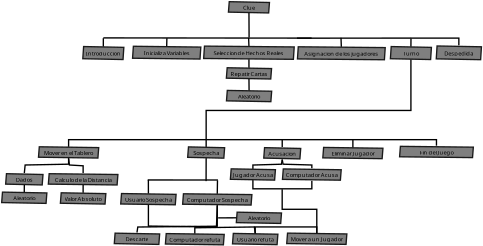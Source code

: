 <?xml version="1.0" encoding="UTF-8"?>
<dia:diagram xmlns:dia="http://www.lysator.liu.se/~alla/dia/">
  <dia:layer name="Fondo" visible="true" active="true">
    <dia:object type="Flowchart - Box" version="0" id="O0">
      <dia:attribute name="obj_pos">
        <dia:point val="196.622,-24.055"/>
      </dia:attribute>
      <dia:attribute name="obj_bb">
        <dia:rectangle val="196.122,-24.555;227.36,-13.999"/>
      </dia:attribute>
      <dia:attribute name="elem_corner">
        <dia:point val="196.622,-24.055"/>
      </dia:attribute>
      <dia:attribute name="elem_width">
        <dia:real val="30.237"/>
      </dia:attribute>
      <dia:attribute name="elem_height">
        <dia:real val="9.556"/>
      </dia:attribute>
      <dia:attribute name="border_width">
        <dia:real val="1"/>
      </dia:attribute>
      <dia:attribute name="border_color">
        <dia:color val="#1a1a1a"/>
      </dia:attribute>
      <dia:attribute name="inner_color">
        <dia:color val="#7f7f7f"/>
      </dia:attribute>
      <dia:attribute name="show_background">
        <dia:boolean val="true"/>
      </dia:attribute>
      <dia:attribute name="corner_radius">
        <dia:real val="0.6"/>
      </dia:attribute>
      <dia:attribute name="padding">
        <dia:real val="1"/>
      </dia:attribute>
      <dia:attribute name="text">
        <dia:composite type="text">
          <dia:attribute name="string">
            <dia:string>#Turno#</dia:string>
          </dia:attribute>
          <dia:attribute name="font">
            <dia:font family="sans" style="0" name="Helvetica"/>
          </dia:attribute>
          <dia:attribute name="height">
            <dia:real val="5.292"/>
          </dia:attribute>
          <dia:attribute name="pos">
            <dia:point val="211.741,-17.996"/>
          </dia:attribute>
          <dia:attribute name="color">
            <dia:color val="#000000"/>
          </dia:attribute>
          <dia:attribute name="alignment">
            <dia:enum val="1"/>
          </dia:attribute>
        </dia:composite>
      </dia:attribute>
    </dia:object>
    <dia:object type="Flowchart - Box" version="0" id="O1">
      <dia:attribute name="obj_pos">
        <dia:point val="47.22,49.889"/>
      </dia:attribute>
      <dia:attribute name="obj_bb">
        <dia:rectangle val="46.72,49.389;74.954,58.68"/>
      </dia:attribute>
      <dia:attribute name="elem_corner">
        <dia:point val="47.22,49.889"/>
      </dia:attribute>
      <dia:attribute name="elem_width">
        <dia:real val="27.233"/>
      </dia:attribute>
      <dia:attribute name="elem_height">
        <dia:real val="8.292"/>
      </dia:attribute>
      <dia:attribute name="border_width">
        <dia:real val="1"/>
      </dia:attribute>
      <dia:attribute name="border_color">
        <dia:color val="#1a1a1a"/>
      </dia:attribute>
      <dia:attribute name="inner_color">
        <dia:color val="#7f7f7f"/>
      </dia:attribute>
      <dia:attribute name="show_background">
        <dia:boolean val="true"/>
      </dia:attribute>
      <dia:attribute name="corner_radius">
        <dia:real val="0.6"/>
      </dia:attribute>
      <dia:attribute name="padding">
        <dia:real val="1"/>
      </dia:attribute>
      <dia:attribute name="text">
        <dia:composite type="text">
          <dia:attribute name="string">
            <dia:string>#Sospecha#</dia:string>
          </dia:attribute>
          <dia:attribute name="font">
            <dia:font family="sans" style="0" name="Helvetica"/>
          </dia:attribute>
          <dia:attribute name="height">
            <dia:real val="5.292"/>
          </dia:attribute>
          <dia:attribute name="pos">
            <dia:point val="60.837,55.316"/>
          </dia:attribute>
          <dia:attribute name="color">
            <dia:color val="#000000"/>
          </dia:attribute>
          <dia:attribute name="alignment">
            <dia:enum val="1"/>
          </dia:attribute>
        </dia:composite>
      </dia:attribute>
    </dia:object>
    <dia:object type="Flowchart - Box" version="0" id="O2">
      <dia:attribute name="obj_pos">
        <dia:point val="-62.723,49.804"/>
      </dia:attribute>
      <dia:attribute name="obj_bb">
        <dia:rectangle val="-63.223,49.304;-17.845,58.595"/>
      </dia:attribute>
      <dia:attribute name="elem_corner">
        <dia:point val="-62.723,49.804"/>
      </dia:attribute>
      <dia:attribute name="elem_width">
        <dia:real val="44.377"/>
      </dia:attribute>
      <dia:attribute name="elem_height">
        <dia:real val="8.292"/>
      </dia:attribute>
      <dia:attribute name="border_width">
        <dia:real val="1"/>
      </dia:attribute>
      <dia:attribute name="border_color">
        <dia:color val="#1a1a1a"/>
      </dia:attribute>
      <dia:attribute name="inner_color">
        <dia:color val="#7f7f7f"/>
      </dia:attribute>
      <dia:attribute name="show_background">
        <dia:boolean val="true"/>
      </dia:attribute>
      <dia:attribute name="corner_radius">
        <dia:real val="0.6"/>
      </dia:attribute>
      <dia:attribute name="padding">
        <dia:real val="1"/>
      </dia:attribute>
      <dia:attribute name="text">
        <dia:composite type="text">
          <dia:attribute name="string">
            <dia:string>#Mover en el Tablero#</dia:string>
          </dia:attribute>
          <dia:attribute name="font">
            <dia:font family="sans" style="0" name="Helvetica"/>
          </dia:attribute>
          <dia:attribute name="height">
            <dia:real val="5.292"/>
          </dia:attribute>
          <dia:attribute name="pos">
            <dia:point val="-40.534,55.231"/>
          </dia:attribute>
          <dia:attribute name="color">
            <dia:color val="#000000"/>
          </dia:attribute>
          <dia:attribute name="alignment">
            <dia:enum val="1"/>
          </dia:attribute>
        </dia:composite>
      </dia:attribute>
    </dia:object>
    <dia:object type="Flowchart - Box" version="0" id="O3">
      <dia:attribute name="obj_pos">
        <dia:point val="103.293,50.438"/>
      </dia:attribute>
      <dia:attribute name="obj_bb">
        <dia:rectangle val="102.793,49.938;131.027,59.23"/>
      </dia:attribute>
      <dia:attribute name="elem_corner">
        <dia:point val="103.293,50.438"/>
      </dia:attribute>
      <dia:attribute name="elem_width">
        <dia:real val="27.233"/>
      </dia:attribute>
      <dia:attribute name="elem_height">
        <dia:real val="8.292"/>
      </dia:attribute>
      <dia:attribute name="border_width">
        <dia:real val="1"/>
      </dia:attribute>
      <dia:attribute name="border_color">
        <dia:color val="#1a1a1a"/>
      </dia:attribute>
      <dia:attribute name="inner_color">
        <dia:color val="#7f7f7f"/>
      </dia:attribute>
      <dia:attribute name="show_background">
        <dia:boolean val="true"/>
      </dia:attribute>
      <dia:attribute name="corner_radius">
        <dia:real val="0.6"/>
      </dia:attribute>
      <dia:attribute name="padding">
        <dia:real val="1"/>
      </dia:attribute>
      <dia:attribute name="text">
        <dia:composite type="text">
          <dia:attribute name="string">
            <dia:string>#Acusacion#</dia:string>
          </dia:attribute>
          <dia:attribute name="font">
            <dia:font family="sans" style="0" name="Helvetica"/>
          </dia:attribute>
          <dia:attribute name="height">
            <dia:real val="5.292"/>
          </dia:attribute>
          <dia:attribute name="pos">
            <dia:point val="116.91,55.865"/>
          </dia:attribute>
          <dia:attribute name="color">
            <dia:color val="#000000"/>
          </dia:attribute>
          <dia:attribute name="alignment">
            <dia:enum val="1"/>
          </dia:attribute>
        </dia:composite>
      </dia:attribute>
    </dia:object>
    <dia:object type="Flowchart - Box" version="0" id="O4">
      <dia:attribute name="obj_pos">
        <dia:point val="-55.459,69.636"/>
      </dia:attribute>
      <dia:attribute name="obj_bb">
        <dia:rectangle val="-55.959,69.136;-3.696,78.427"/>
      </dia:attribute>
      <dia:attribute name="elem_corner">
        <dia:point val="-55.459,69.636"/>
      </dia:attribute>
      <dia:attribute name="elem_width">
        <dia:real val="51.263"/>
      </dia:attribute>
      <dia:attribute name="elem_height">
        <dia:real val="8.292"/>
      </dia:attribute>
      <dia:attribute name="border_width">
        <dia:real val="1"/>
      </dia:attribute>
      <dia:attribute name="border_color">
        <dia:color val="#1a1a1a"/>
      </dia:attribute>
      <dia:attribute name="inner_color">
        <dia:color val="#7f7f7f"/>
      </dia:attribute>
      <dia:attribute name="show_background">
        <dia:boolean val="true"/>
      </dia:attribute>
      <dia:attribute name="corner_radius">
        <dia:real val="0.6"/>
      </dia:attribute>
      <dia:attribute name="padding">
        <dia:real val="1"/>
      </dia:attribute>
      <dia:attribute name="text">
        <dia:composite type="text">
          <dia:attribute name="string">
            <dia:string>#Calculo de la Distancia#</dia:string>
          </dia:attribute>
          <dia:attribute name="font">
            <dia:font family="sans" style="0" name="Helvetica"/>
          </dia:attribute>
          <dia:attribute name="height">
            <dia:real val="5.292"/>
          </dia:attribute>
          <dia:attribute name="pos">
            <dia:point val="-29.827,75.063"/>
          </dia:attribute>
          <dia:attribute name="color">
            <dia:color val="#000000"/>
          </dia:attribute>
          <dia:attribute name="alignment">
            <dia:enum val="1"/>
          </dia:attribute>
        </dia:composite>
      </dia:attribute>
    </dia:object>
    <dia:object type="Standard - Line" version="0" id="O5">
      <dia:attribute name="obj_pos">
        <dia:point val="69.537,74.275"/>
      </dia:attribute>
      <dia:attribute name="obj_bb">
        <dia:rectangle val="17.28,73.76;70.037,74.775"/>
      </dia:attribute>
      <dia:attribute name="conn_endpoints">
        <dia:point val="69.537,74.275"/>
        <dia:point val="17.78,74.26"/>
      </dia:attribute>
      <dia:attribute name="numcp">
        <dia:int val="1"/>
      </dia:attribute>
      <dia:attribute name="line_width">
        <dia:real val="1"/>
      </dia:attribute>
    </dia:object>
    <dia:object type="Standard - Line" version="0" id="O6">
      <dia:attribute name="obj_pos">
        <dia:point val="116.897,44.435"/>
      </dia:attribute>
      <dia:attribute name="obj_bb">
        <dia:rectangle val="116.397,43.935;117.405,50.438"/>
      </dia:attribute>
      <dia:attribute name="conn_endpoints">
        <dia:point val="116.897,44.435"/>
        <dia:point val="116.904,49.938"/>
      </dia:attribute>
      <dia:attribute name="numcp">
        <dia:int val="1"/>
      </dia:attribute>
      <dia:attribute name="line_width">
        <dia:real val="1"/>
      </dia:attribute>
      <dia:connections>
        <dia:connection handle="1" to="O3" connection="16"/>
      </dia:connections>
    </dia:object>
    <dia:object type="Flowchart - Box" version="0" id="O7">
      <dia:attribute name="obj_pos">
        <dia:point val="77.26,-57.136"/>
      </dia:attribute>
      <dia:attribute name="obj_bb">
        <dia:rectangle val="76.76,-57.636;107.998,-48.345"/>
      </dia:attribute>
      <dia:attribute name="elem_corner">
        <dia:point val="77.26,-57.136"/>
      </dia:attribute>
      <dia:attribute name="elem_width">
        <dia:real val="30.237"/>
      </dia:attribute>
      <dia:attribute name="elem_height">
        <dia:real val="8.292"/>
      </dia:attribute>
      <dia:attribute name="border_width">
        <dia:real val="1"/>
      </dia:attribute>
      <dia:attribute name="border_color">
        <dia:color val="#1a1a1a"/>
      </dia:attribute>
      <dia:attribute name="inner_color">
        <dia:color val="#7f7f7f"/>
      </dia:attribute>
      <dia:attribute name="show_background">
        <dia:boolean val="true"/>
      </dia:attribute>
      <dia:attribute name="corner_radius">
        <dia:real val="0.6"/>
      </dia:attribute>
      <dia:attribute name="padding">
        <dia:real val="1"/>
      </dia:attribute>
      <dia:attribute name="text">
        <dia:composite type="text">
          <dia:attribute name="string">
            <dia:string>#Clue#</dia:string>
          </dia:attribute>
          <dia:attribute name="font">
            <dia:font family="sans" style="0" name="Helvetica"/>
          </dia:attribute>
          <dia:attribute name="height">
            <dia:real val="5.292"/>
          </dia:attribute>
          <dia:attribute name="pos">
            <dia:point val="92.379,-51.709"/>
          </dia:attribute>
          <dia:attribute name="color">
            <dia:color val="#000000"/>
          </dia:attribute>
          <dia:attribute name="alignment">
            <dia:enum val="1"/>
          </dia:attribute>
        </dia:composite>
      </dia:attribute>
    </dia:object>
    <dia:object type="Standard - Line" version="0" id="O8">
      <dia:attribute name="obj_pos">
        <dia:point val="92.379,-48.845"/>
      </dia:attribute>
      <dia:attribute name="obj_bb">
        <dia:rectangle val="91.877,-49.347;92.98,-30.234"/>
      </dia:attribute>
      <dia:attribute name="conn_endpoints">
        <dia:point val="92.379,-48.845"/>
        <dia:point val="92.478,-30.737"/>
      </dia:attribute>
      <dia:attribute name="numcp">
        <dia:int val="1"/>
      </dia:attribute>
      <dia:attribute name="line_width">
        <dia:real val="1"/>
      </dia:attribute>
      <dia:connections>
        <dia:connection handle="0" to="O7" connection="13"/>
      </dia:connections>
    </dia:object>
    <dia:object type="Standard - Line" version="0" id="O9">
      <dia:attribute name="obj_pos">
        <dia:point val="92.133,-30.483"/>
      </dia:attribute>
      <dia:attribute name="obj_bb">
        <dia:rectangle val="91.615,-31.002;92.886,-23.863"/>
      </dia:attribute>
      <dia:attribute name="conn_endpoints">
        <dia:point val="92.133,-30.483"/>
        <dia:point val="92.367,-24.382"/>
      </dia:attribute>
      <dia:attribute name="numcp">
        <dia:int val="1"/>
      </dia:attribute>
      <dia:attribute name="line_width">
        <dia:real val="1"/>
      </dia:attribute>
      <dia:connections>
        <dia:connection handle="1" to="O16" connection="2"/>
      </dia:connections>
    </dia:object>
    <dia:object type="Flowchart - Box" version="0" id="O10">
      <dia:attribute name="obj_pos">
        <dia:point val="6.608,-24.274"/>
      </dia:attribute>
      <dia:attribute name="obj_bb">
        <dia:rectangle val="6.108,-24.774;57.406,-14.363"/>
      </dia:attribute>
      <dia:attribute name="elem_corner">
        <dia:point val="6.608,-24.274"/>
      </dia:attribute>
      <dia:attribute name="elem_width">
        <dia:real val="50.297"/>
      </dia:attribute>
      <dia:attribute name="elem_height">
        <dia:real val="9.411"/>
      </dia:attribute>
      <dia:attribute name="border_width">
        <dia:real val="1"/>
      </dia:attribute>
      <dia:attribute name="border_color">
        <dia:color val="#1a1a1a"/>
      </dia:attribute>
      <dia:attribute name="inner_color">
        <dia:color val="#7f7f7f"/>
      </dia:attribute>
      <dia:attribute name="show_background">
        <dia:boolean val="true"/>
      </dia:attribute>
      <dia:attribute name="corner_radius">
        <dia:real val="0.6"/>
      </dia:attribute>
      <dia:attribute name="padding">
        <dia:real val="1"/>
      </dia:attribute>
      <dia:attribute name="text">
        <dia:composite type="text">
          <dia:attribute name="string">
            <dia:string>#Inicializa Variables#</dia:string>
          </dia:attribute>
          <dia:attribute name="font">
            <dia:font family="sans" style="0" name="Helvetica"/>
          </dia:attribute>
          <dia:attribute name="height">
            <dia:real val="5.292"/>
          </dia:attribute>
          <dia:attribute name="pos">
            <dia:point val="31.757,-18.287"/>
          </dia:attribute>
          <dia:attribute name="color">
            <dia:color val="#000000"/>
          </dia:attribute>
          <dia:attribute name="alignment">
            <dia:enum val="1"/>
          </dia:attribute>
        </dia:composite>
      </dia:attribute>
    </dia:object>
    <dia:object type="Standard - Line" version="0" id="O11">
      <dia:attribute name="obj_pos">
        <dia:point val="-14.936,-30.45"/>
      </dia:attribute>
      <dia:attribute name="obj_bb">
        <dia:rectangle val="-15.437,-30.951;139.079,-29.785"/>
      </dia:attribute>
      <dia:attribute name="conn_endpoints">
        <dia:point val="-14.936,-30.45"/>
        <dia:point val="138.579,-30.285"/>
      </dia:attribute>
      <dia:attribute name="numcp">
        <dia:int val="1"/>
      </dia:attribute>
      <dia:attribute name="line_width">
        <dia:real val="1"/>
      </dia:attribute>
    </dia:object>
    <dia:object type="Standard - Line" version="0" id="O12">
      <dia:attribute name="obj_pos">
        <dia:point val="31.894,-30.22"/>
      </dia:attribute>
      <dia:attribute name="obj_bb">
        <dia:rectangle val="31.245,-30.731;32.406,-23.762"/>
      </dia:attribute>
      <dia:attribute name="conn_endpoints">
        <dia:point val="31.894,-30.22"/>
        <dia:point val="31.757,-24.274"/>
      </dia:attribute>
      <dia:attribute name="numcp">
        <dia:int val="1"/>
      </dia:attribute>
      <dia:attribute name="line_width">
        <dia:real val="1"/>
      </dia:attribute>
      <dia:connections>
        <dia:connection handle="1" to="O10" connection="2"/>
      </dia:connections>
    </dia:object>
    <dia:object type="Standard - Line" version="0" id="O13">
      <dia:attribute name="obj_pos">
        <dia:point val="127.765,-30.236"/>
      </dia:attribute>
      <dia:attribute name="obj_bb">
        <dia:rectangle val="127.265,-30.802;212.355,-29.736"/>
      </dia:attribute>
      <dia:attribute name="conn_endpoints">
        <dia:point val="127.765,-30.236"/>
        <dia:point val="211.854,-30.302"/>
      </dia:attribute>
      <dia:attribute name="numcp">
        <dia:int val="1"/>
      </dia:attribute>
      <dia:attribute name="line_width">
        <dia:real val="1"/>
      </dia:attribute>
    </dia:object>
    <dia:object type="Flowchart - Box" version="0" id="O14">
      <dia:attribute name="obj_pos">
        <dia:point val="-30.066,-24.071"/>
      </dia:attribute>
      <dia:attribute name="obj_bb">
        <dia:rectangle val="-30.566,-24.571;0.672,-13.999"/>
      </dia:attribute>
      <dia:attribute name="elem_corner">
        <dia:point val="-30.066,-24.071"/>
      </dia:attribute>
      <dia:attribute name="elem_width">
        <dia:real val="30.237"/>
      </dia:attribute>
      <dia:attribute name="elem_height">
        <dia:real val="9.572"/>
      </dia:attribute>
      <dia:attribute name="border_width">
        <dia:real val="1"/>
      </dia:attribute>
      <dia:attribute name="border_color">
        <dia:color val="#1a1a1a"/>
      </dia:attribute>
      <dia:attribute name="inner_color">
        <dia:color val="#7f7f7f"/>
      </dia:attribute>
      <dia:attribute name="show_background">
        <dia:boolean val="true"/>
      </dia:attribute>
      <dia:attribute name="corner_radius">
        <dia:real val="0.6"/>
      </dia:attribute>
      <dia:attribute name="padding">
        <dia:real val="1"/>
      </dia:attribute>
      <dia:attribute name="text">
        <dia:composite type="text">
          <dia:attribute name="string">
            <dia:string>#Introduccion#</dia:string>
          </dia:attribute>
          <dia:attribute name="font">
            <dia:font family="sans" style="0" name="Helvetica"/>
          </dia:attribute>
          <dia:attribute name="height">
            <dia:real val="5.292"/>
          </dia:attribute>
          <dia:attribute name="pos">
            <dia:point val="-14.947,-18.004"/>
          </dia:attribute>
          <dia:attribute name="color">
            <dia:color val="#000000"/>
          </dia:attribute>
          <dia:attribute name="alignment">
            <dia:enum val="1"/>
          </dia:attribute>
        </dia:composite>
      </dia:attribute>
    </dia:object>
    <dia:object type="Standard - Line" version="0" id="O15">
      <dia:attribute name="obj_pos">
        <dia:point val="-14.936,-30.22"/>
      </dia:attribute>
      <dia:attribute name="obj_bb">
        <dia:rectangle val="-15.448,-30.72;-14.435,-23.571"/>
      </dia:attribute>
      <dia:attribute name="conn_endpoints">
        <dia:point val="-14.936,-30.22"/>
        <dia:point val="-14.947,-24.071"/>
      </dia:attribute>
      <dia:attribute name="numcp">
        <dia:int val="1"/>
      </dia:attribute>
      <dia:attribute name="line_width">
        <dia:real val="1"/>
      </dia:attribute>
      <dia:connections>
        <dia:connection handle="1" to="O14" connection="2"/>
      </dia:connections>
    </dia:object>
    <dia:object type="Flowchart - Box" version="0" id="O16">
      <dia:attribute name="obj_pos">
        <dia:point val="59.004,-24.382"/>
      </dia:attribute>
      <dia:attribute name="obj_bb">
        <dia:rectangle val="58.504,-24.882;126.229,-14.164"/>
      </dia:attribute>
      <dia:attribute name="elem_corner">
        <dia:point val="59.004,-24.382"/>
      </dia:attribute>
      <dia:attribute name="elem_width">
        <dia:real val="66.725"/>
      </dia:attribute>
      <dia:attribute name="elem_height">
        <dia:real val="9.717"/>
      </dia:attribute>
      <dia:attribute name="border_width">
        <dia:real val="1"/>
      </dia:attribute>
      <dia:attribute name="border_color">
        <dia:color val="#1a1a1a"/>
      </dia:attribute>
      <dia:attribute name="inner_color">
        <dia:color val="#7f7f7f"/>
      </dia:attribute>
      <dia:attribute name="show_background">
        <dia:boolean val="true"/>
      </dia:attribute>
      <dia:attribute name="corner_radius">
        <dia:real val="0.6"/>
      </dia:attribute>
      <dia:attribute name="padding">
        <dia:real val="1"/>
      </dia:attribute>
      <dia:attribute name="text">
        <dia:composite type="text">
          <dia:attribute name="string">
            <dia:string>#Seleccionde Hechos Reales #</dia:string>
          </dia:attribute>
          <dia:attribute name="font">
            <dia:font family="sans" style="0" name="Helvetica"/>
          </dia:attribute>
          <dia:attribute name="height">
            <dia:real val="5.292"/>
          </dia:attribute>
          <dia:attribute name="pos">
            <dia:point val="92.367,-18.241"/>
          </dia:attribute>
          <dia:attribute name="color">
            <dia:color val="#000000"/>
          </dia:attribute>
          <dia:attribute name="alignment">
            <dia:enum val="1"/>
          </dia:attribute>
        </dia:composite>
      </dia:attribute>
    </dia:object>
    <dia:object type="Flowchart - Box" version="0" id="O17">
      <dia:attribute name="obj_pos">
        <dia:point val="128.125,-23.894"/>
      </dia:attribute>
      <dia:attribute name="obj_bb">
        <dia:rectangle val="127.625,-24.394;193.304,-13.838"/>
      </dia:attribute>
      <dia:attribute name="elem_corner">
        <dia:point val="128.125,-23.894"/>
      </dia:attribute>
      <dia:attribute name="elem_width">
        <dia:real val="64.679"/>
      </dia:attribute>
      <dia:attribute name="elem_height">
        <dia:real val="9.556"/>
      </dia:attribute>
      <dia:attribute name="border_width">
        <dia:real val="1"/>
      </dia:attribute>
      <dia:attribute name="border_color">
        <dia:color val="#1a1a1a"/>
      </dia:attribute>
      <dia:attribute name="inner_color">
        <dia:color val="#7f7f7f"/>
      </dia:attribute>
      <dia:attribute name="show_background">
        <dia:boolean val="true"/>
      </dia:attribute>
      <dia:attribute name="corner_radius">
        <dia:real val="0.6"/>
      </dia:attribute>
      <dia:attribute name="padding">
        <dia:real val="1"/>
      </dia:attribute>
      <dia:attribute name="text">
        <dia:composite type="text">
          <dia:attribute name="string">
            <dia:string>#Asignacion de los jugadores#</dia:string>
          </dia:attribute>
          <dia:attribute name="font">
            <dia:font family="sans" style="0" name="Helvetica"/>
          </dia:attribute>
          <dia:attribute name="height">
            <dia:real val="5.292"/>
          </dia:attribute>
          <dia:attribute name="pos">
            <dia:point val="160.464,-17.835"/>
          </dia:attribute>
          <dia:attribute name="color">
            <dia:color val="#000000"/>
          </dia:attribute>
          <dia:attribute name="alignment">
            <dia:enum val="1"/>
          </dia:attribute>
        </dia:composite>
      </dia:attribute>
    </dia:object>
    <dia:object type="Standard - Line" version="0" id="O18">
      <dia:attribute name="obj_pos">
        <dia:point val="160.209,-30.507"/>
      </dia:attribute>
      <dia:attribute name="obj_bb">
        <dia:rectangle val="159.69,-31.026;160.983,-23.375"/>
      </dia:attribute>
      <dia:attribute name="conn_endpoints">
        <dia:point val="160.209,-30.507"/>
        <dia:point val="160.464,-23.894"/>
      </dia:attribute>
      <dia:attribute name="numcp">
        <dia:int val="1"/>
      </dia:attribute>
      <dia:attribute name="line_width">
        <dia:real val="1"/>
      </dia:attribute>
      <dia:connections>
        <dia:connection handle="1" to="O17" connection="2"/>
      </dia:connections>
    </dia:object>
    <dia:object type="Standard - Line" version="0" id="O19">
      <dia:attribute name="obj_pos">
        <dia:point val="211.79,-29.971"/>
      </dia:attribute>
      <dia:attribute name="obj_bb">
        <dia:rectangle val="211.237,-30.475;212.294,-23.551"/>
      </dia:attribute>
      <dia:attribute name="conn_endpoints">
        <dia:point val="211.79,-29.971"/>
        <dia:point val="211.741,-24.055"/>
      </dia:attribute>
      <dia:attribute name="numcp">
        <dia:int val="1"/>
      </dia:attribute>
      <dia:attribute name="line_width">
        <dia:real val="1"/>
      </dia:attribute>
      <dia:connections>
        <dia:connection handle="1" to="O0" connection="2"/>
      </dia:connections>
    </dia:object>
    <dia:object type="Flowchart - Box" version="0" id="O20">
      <dia:attribute name="obj_pos">
        <dia:point val="75.736,-8.446"/>
      </dia:attribute>
      <dia:attribute name="obj_bb">
        <dia:rectangle val="75.236,-8.946;109.536,0.346"/>
      </dia:attribute>
      <dia:attribute name="elem_corner">
        <dia:point val="75.736,-8.446"/>
      </dia:attribute>
      <dia:attribute name="elem_width">
        <dia:real val="33.3"/>
      </dia:attribute>
      <dia:attribute name="elem_height">
        <dia:real val="8.292"/>
      </dia:attribute>
      <dia:attribute name="border_width">
        <dia:real val="1"/>
      </dia:attribute>
      <dia:attribute name="border_color">
        <dia:color val="#1a1a1a"/>
      </dia:attribute>
      <dia:attribute name="inner_color">
        <dia:color val="#7f7f7f"/>
      </dia:attribute>
      <dia:attribute name="show_background">
        <dia:boolean val="true"/>
      </dia:attribute>
      <dia:attribute name="corner_radius">
        <dia:real val="0.6"/>
      </dia:attribute>
      <dia:attribute name="padding">
        <dia:real val="1"/>
      </dia:attribute>
      <dia:attribute name="text">
        <dia:composite type="text">
          <dia:attribute name="string">
            <dia:string>#Repatir Cartas#</dia:string>
          </dia:attribute>
          <dia:attribute name="font">
            <dia:font family="sans" style="0" name="Helvetica"/>
          </dia:attribute>
          <dia:attribute name="height">
            <dia:real val="5.292"/>
          </dia:attribute>
          <dia:attribute name="pos">
            <dia:point val="92.386,-3.018"/>
          </dia:attribute>
          <dia:attribute name="color">
            <dia:color val="#000000"/>
          </dia:attribute>
          <dia:attribute name="alignment">
            <dia:enum val="1"/>
          </dia:attribute>
        </dia:composite>
      </dia:attribute>
    </dia:object>
    <dia:object type="Standard - Line" version="0" id="O21">
      <dia:attribute name="obj_pos">
        <dia:point val="92.367,-14.664"/>
      </dia:attribute>
      <dia:attribute name="obj_bb">
        <dia:rectangle val="91.865,-15.166;92.888,-7.944"/>
      </dia:attribute>
      <dia:attribute name="conn_endpoints">
        <dia:point val="92.367,-14.664"/>
        <dia:point val="92.386,-8.446"/>
      </dia:attribute>
      <dia:attribute name="numcp">
        <dia:int val="1"/>
      </dia:attribute>
      <dia:attribute name="line_width">
        <dia:real val="1"/>
      </dia:attribute>
      <dia:connections>
        <dia:connection handle="0" to="O16" connection="13"/>
        <dia:connection handle="1" to="O20" connection="2"/>
      </dia:connections>
    </dia:object>
    <dia:object type="Flowchart - Box" version="0" id="O22">
      <dia:attribute name="obj_pos">
        <dia:point val="-2.125,84.261"/>
      </dia:attribute>
      <dia:attribute name="obj_bb">
        <dia:rectangle val="-2.625,83.761;39.18,93.053"/>
      </dia:attribute>
      <dia:attribute name="elem_corner">
        <dia:point val="-2.125,84.261"/>
      </dia:attribute>
      <dia:attribute name="elem_width">
        <dia:real val="40.805"/>
      </dia:attribute>
      <dia:attribute name="elem_height">
        <dia:real val="8.292"/>
      </dia:attribute>
      <dia:attribute name="border_width">
        <dia:real val="1"/>
      </dia:attribute>
      <dia:attribute name="border_color">
        <dia:color val="#1a1a1a"/>
      </dia:attribute>
      <dia:attribute name="inner_color">
        <dia:color val="#7f7f7f"/>
      </dia:attribute>
      <dia:attribute name="show_background">
        <dia:boolean val="true"/>
      </dia:attribute>
      <dia:attribute name="corner_radius">
        <dia:real val="0.6"/>
      </dia:attribute>
      <dia:attribute name="padding">
        <dia:real val="1"/>
      </dia:attribute>
      <dia:attribute name="text">
        <dia:composite type="text">
          <dia:attribute name="string">
            <dia:string>#Usuario Sospecha#</dia:string>
          </dia:attribute>
          <dia:attribute name="font">
            <dia:font family="sans" style="0" name="Helvetica"/>
          </dia:attribute>
          <dia:attribute name="height">
            <dia:real val="5.292"/>
          </dia:attribute>
          <dia:attribute name="pos">
            <dia:point val="18.277,89.689"/>
          </dia:attribute>
          <dia:attribute name="color">
            <dia:color val="#000000"/>
          </dia:attribute>
          <dia:attribute name="alignment">
            <dia:enum val="1"/>
          </dia:attribute>
        </dia:composite>
      </dia:attribute>
    </dia:object>
    <dia:object type="Standard - Line" version="0" id="O23">
      <dia:attribute name="obj_pos">
        <dia:point val="18.253,74.165"/>
      </dia:attribute>
      <dia:attribute name="obj_bb">
        <dia:rectangle val="17.752,73.663;18.778,84.762"/>
      </dia:attribute>
      <dia:attribute name="conn_endpoints">
        <dia:point val="18.253,74.165"/>
        <dia:point val="18.277,84.261"/>
      </dia:attribute>
      <dia:attribute name="numcp">
        <dia:int val="1"/>
      </dia:attribute>
      <dia:attribute name="line_width">
        <dia:real val="1"/>
      </dia:attribute>
      <dia:connections>
        <dia:connection handle="1" to="O22" connection="2"/>
      </dia:connections>
    </dia:object>
    <dia:object type="Flowchart - Box" version="0" id="O24">
      <dia:attribute name="obj_pos">
        <dia:point val="78.691,66.069"/>
      </dia:attribute>
      <dia:attribute name="obj_bb">
        <dia:rectangle val="78.191,65.569;112.391,74.861"/>
      </dia:attribute>
      <dia:attribute name="elem_corner">
        <dia:point val="78.691,66.069"/>
      </dia:attribute>
      <dia:attribute name="elem_width">
        <dia:real val="33.2"/>
      </dia:attribute>
      <dia:attribute name="elem_height">
        <dia:real val="8.292"/>
      </dia:attribute>
      <dia:attribute name="border_width">
        <dia:real val="1"/>
      </dia:attribute>
      <dia:attribute name="border_color">
        <dia:color val="#1a1a1a"/>
      </dia:attribute>
      <dia:attribute name="inner_color">
        <dia:color val="#7f7f7f"/>
      </dia:attribute>
      <dia:attribute name="show_background">
        <dia:boolean val="true"/>
      </dia:attribute>
      <dia:attribute name="corner_radius">
        <dia:real val="0.6"/>
      </dia:attribute>
      <dia:attribute name="padding">
        <dia:real val="1"/>
      </dia:attribute>
      <dia:attribute name="text">
        <dia:composite type="text">
          <dia:attribute name="string">
            <dia:string>#Jugador Acusa#</dia:string>
          </dia:attribute>
          <dia:attribute name="font">
            <dia:font family="sans" style="0" name="Helvetica"/>
          </dia:attribute>
          <dia:attribute name="height">
            <dia:real val="5.292"/>
          </dia:attribute>
          <dia:attribute name="pos">
            <dia:point val="95.291,71.496"/>
          </dia:attribute>
          <dia:attribute name="color">
            <dia:color val="#000000"/>
          </dia:attribute>
          <dia:attribute name="alignment">
            <dia:enum val="1"/>
          </dia:attribute>
        </dia:composite>
      </dia:attribute>
    </dia:object>
    <dia:object type="Flowchart - Box" version="0" id="O25">
      <dia:attribute name="obj_pos">
        <dia:point val="43.513,84.44"/>
      </dia:attribute>
      <dia:attribute name="obj_bb">
        <dia:rectangle val="43.013,83.94;95.043,93.232"/>
      </dia:attribute>
      <dia:attribute name="elem_corner">
        <dia:point val="43.513,84.44"/>
      </dia:attribute>
      <dia:attribute name="elem_width">
        <dia:real val="51.03"/>
      </dia:attribute>
      <dia:attribute name="elem_height">
        <dia:real val="8.292"/>
      </dia:attribute>
      <dia:attribute name="border_width">
        <dia:real val="1"/>
      </dia:attribute>
      <dia:attribute name="border_color">
        <dia:color val="#1a1a1a"/>
      </dia:attribute>
      <dia:attribute name="inner_color">
        <dia:color val="#7f7f7f"/>
      </dia:attribute>
      <dia:attribute name="show_background">
        <dia:boolean val="true"/>
      </dia:attribute>
      <dia:attribute name="corner_radius">
        <dia:real val="0.6"/>
      </dia:attribute>
      <dia:attribute name="padding">
        <dia:real val="1"/>
      </dia:attribute>
      <dia:attribute name="text">
        <dia:composite type="text">
          <dia:attribute name="string">
            <dia:string>#Computador Sospecha#</dia:string>
          </dia:attribute>
          <dia:attribute name="font">
            <dia:font family="sans" style="0" name="Helvetica"/>
          </dia:attribute>
          <dia:attribute name="height">
            <dia:real val="5.292"/>
          </dia:attribute>
          <dia:attribute name="pos">
            <dia:point val="69.028,89.868"/>
          </dia:attribute>
          <dia:attribute name="color">
            <dia:color val="#000000"/>
          </dia:attribute>
          <dia:attribute name="alignment">
            <dia:enum val="1"/>
          </dia:attribute>
        </dia:composite>
      </dia:attribute>
    </dia:object>
    <dia:object type="Standard - Line" version="0" id="O26">
      <dia:attribute name="obj_pos">
        <dia:point val="69.189,74.534"/>
      </dia:attribute>
      <dia:attribute name="obj_bb">
        <dia:rectangle val="68.52,74.026;69.697,84.948"/>
      </dia:attribute>
      <dia:attribute name="conn_endpoints">
        <dia:point val="69.189,74.534"/>
        <dia:point val="69.028,84.44"/>
      </dia:attribute>
      <dia:attribute name="numcp">
        <dia:int val="1"/>
      </dia:attribute>
      <dia:attribute name="line_width">
        <dia:real val="1"/>
      </dia:attribute>
      <dia:connections>
        <dia:connection handle="1" to="O25" connection="2"/>
      </dia:connections>
    </dia:object>
    <dia:object type="Standard - Line" version="0" id="O27">
      <dia:attribute name="obj_pos">
        <dia:point val="60.837,58.18"/>
      </dia:attribute>
      <dia:attribute name="obj_bb">
        <dia:rectangle val="60.282,57.679;61.339,75.598"/>
      </dia:attribute>
      <dia:attribute name="conn_endpoints">
        <dia:point val="60.837,58.18"/>
        <dia:point val="60.783,75.096"/>
      </dia:attribute>
      <dia:attribute name="numcp">
        <dia:int val="1"/>
      </dia:attribute>
      <dia:attribute name="line_width">
        <dia:real val="1"/>
      </dia:attribute>
      <dia:connections>
        <dia:connection handle="0" to="O1" connection="13"/>
      </dia:connections>
    </dia:object>
    <dia:object type="Standard - ZigZagLine" version="1" id="O28">
      <dia:attribute name="obj_pos">
        <dia:point val="18.277,92.553"/>
      </dia:attribute>
      <dia:attribute name="obj_bb">
        <dia:rectangle val="17.777,92.053;69.528,109.332"/>
      </dia:attribute>
      <dia:attribute name="orth_points">
        <dia:point val="18.277,92.553"/>
        <dia:point val="18.277,108.832"/>
        <dia:point val="69.028,108.832"/>
        <dia:point val="69.028,93.222"/>
      </dia:attribute>
      <dia:attribute name="orth_orient">
        <dia:enum val="1"/>
        <dia:enum val="0"/>
        <dia:enum val="1"/>
      </dia:attribute>
      <dia:attribute name="autorouting">
        <dia:boolean val="false"/>
      </dia:attribute>
      <dia:attribute name="line_width">
        <dia:real val="1"/>
      </dia:attribute>
      <dia:attribute name="corner_radius">
        <dia:real val="0.6"/>
      </dia:attribute>
      <dia:connections>
        <dia:connection handle="0" to="O22" connection="13"/>
        <dia:connection handle="1" to="O25" connection="16"/>
      </dia:connections>
    </dia:object>
    <dia:object type="Flowchart - Box" version="0" id="O29">
      <dia:attribute name="obj_pos">
        <dia:point val="30.808,113.77"/>
      </dia:attribute>
      <dia:attribute name="obj_bb">
        <dia:rectangle val="30.308,113.27;74.638,122.561"/>
      </dia:attribute>
      <dia:attribute name="elem_corner">
        <dia:point val="30.808,113.77"/>
      </dia:attribute>
      <dia:attribute name="elem_width">
        <dia:real val="43.33"/>
      </dia:attribute>
      <dia:attribute name="elem_height">
        <dia:real val="8.292"/>
      </dia:attribute>
      <dia:attribute name="border_width">
        <dia:real val="1"/>
      </dia:attribute>
      <dia:attribute name="border_color">
        <dia:color val="#1a1a1a"/>
      </dia:attribute>
      <dia:attribute name="inner_color">
        <dia:color val="#7f7f7f"/>
      </dia:attribute>
      <dia:attribute name="show_background">
        <dia:boolean val="true"/>
      </dia:attribute>
      <dia:attribute name="corner_radius">
        <dia:real val="0.6"/>
      </dia:attribute>
      <dia:attribute name="padding">
        <dia:real val="1"/>
      </dia:attribute>
      <dia:attribute name="text">
        <dia:composite type="text">
          <dia:attribute name="string">
            <dia:string>#Computador refuta#</dia:string>
          </dia:attribute>
          <dia:attribute name="font">
            <dia:font family="sans" style="0" name="Helvetica"/>
          </dia:attribute>
          <dia:attribute name="height">
            <dia:real val="5.292"/>
          </dia:attribute>
          <dia:attribute name="pos">
            <dia:point val="52.473,119.197"/>
          </dia:attribute>
          <dia:attribute name="color">
            <dia:color val="#000000"/>
          </dia:attribute>
          <dia:attribute name="alignment">
            <dia:enum val="1"/>
          </dia:attribute>
        </dia:composite>
      </dia:attribute>
    </dia:object>
    <dia:object type="Flowchart - Box" version="0" id="O30">
      <dia:attribute name="obj_pos">
        <dia:point val="80.262,113.643"/>
      </dia:attribute>
      <dia:attribute name="obj_bb">
        <dia:rectangle val="79.762,113.143;114.2,122.434"/>
      </dia:attribute>
      <dia:attribute name="elem_corner">
        <dia:point val="80.262,113.643"/>
      </dia:attribute>
      <dia:attribute name="elem_width">
        <dia:real val="33.438"/>
      </dia:attribute>
      <dia:attribute name="elem_height">
        <dia:real val="8.292"/>
      </dia:attribute>
      <dia:attribute name="border_width">
        <dia:real val="1"/>
      </dia:attribute>
      <dia:attribute name="border_color">
        <dia:color val="#1a1a1a"/>
      </dia:attribute>
      <dia:attribute name="inner_color">
        <dia:color val="#7f7f7f"/>
      </dia:attribute>
      <dia:attribute name="show_background">
        <dia:boolean val="true"/>
      </dia:attribute>
      <dia:attribute name="corner_radius">
        <dia:real val="0.6"/>
      </dia:attribute>
      <dia:attribute name="padding">
        <dia:real val="1"/>
      </dia:attribute>
      <dia:attribute name="text">
        <dia:composite type="text">
          <dia:attribute name="string">
            <dia:string>#Usuario refuta#</dia:string>
          </dia:attribute>
          <dia:attribute name="font">
            <dia:font family="sans" style="0" name="Helvetica"/>
          </dia:attribute>
          <dia:attribute name="height">
            <dia:real val="5.292"/>
          </dia:attribute>
          <dia:attribute name="pos">
            <dia:point val="96.981,119.07"/>
          </dia:attribute>
          <dia:attribute name="color">
            <dia:color val="#000000"/>
          </dia:attribute>
          <dia:attribute name="alignment">
            <dia:enum val="1"/>
          </dia:attribute>
        </dia:composite>
      </dia:attribute>
    </dia:object>
    <dia:object type="Standard - ZigZagLine" version="1" id="O31">
      <dia:attribute name="obj_pos">
        <dia:point val="52.473,113.77"/>
      </dia:attribute>
      <dia:attribute name="obj_bb">
        <dia:rectangle val="51.973,108.391;97.481,114.27"/>
      </dia:attribute>
      <dia:attribute name="orth_points">
        <dia:point val="52.473,113.77"/>
        <dia:point val="52.473,108.891"/>
        <dia:point val="96.981,108.891"/>
        <dia:point val="96.981,113.643"/>
      </dia:attribute>
      <dia:attribute name="orth_orient">
        <dia:enum val="1"/>
        <dia:enum val="0"/>
        <dia:enum val="1"/>
      </dia:attribute>
      <dia:attribute name="autorouting">
        <dia:boolean val="false"/>
      </dia:attribute>
      <dia:attribute name="line_width">
        <dia:real val="1"/>
      </dia:attribute>
      <dia:attribute name="corner_radius">
        <dia:real val="0.6"/>
      </dia:attribute>
      <dia:connections>
        <dia:connection handle="0" to="O29" connection="2"/>
        <dia:connection handle="1" to="O30" connection="2"/>
      </dia:connections>
    </dia:object>
    <dia:object type="Flowchart - Box" version="0" id="O32">
      <dia:attribute name="obj_pos">
        <dia:point val="-6.866,113.46"/>
      </dia:attribute>
      <dia:attribute name="obj_bb">
        <dia:rectangle val="-7.366,112.96;27.072,122.252"/>
      </dia:attribute>
      <dia:attribute name="elem_corner">
        <dia:point val="-6.866,113.46"/>
      </dia:attribute>
      <dia:attribute name="elem_width">
        <dia:real val="33.438"/>
      </dia:attribute>
      <dia:attribute name="elem_height">
        <dia:real val="8.292"/>
      </dia:attribute>
      <dia:attribute name="border_width">
        <dia:real val="1"/>
      </dia:attribute>
      <dia:attribute name="border_color">
        <dia:color val="#1a1a1a"/>
      </dia:attribute>
      <dia:attribute name="inner_color">
        <dia:color val="#7f7f7f"/>
      </dia:attribute>
      <dia:attribute name="show_background">
        <dia:boolean val="true"/>
      </dia:attribute>
      <dia:attribute name="corner_radius">
        <dia:real val="0.6"/>
      </dia:attribute>
      <dia:attribute name="padding">
        <dia:real val="1"/>
      </dia:attribute>
      <dia:attribute name="text">
        <dia:composite type="text">
          <dia:attribute name="string">
            <dia:string>#Descarte#</dia:string>
          </dia:attribute>
          <dia:attribute name="font">
            <dia:font family="sans" style="0" name="Helvetica"/>
          </dia:attribute>
          <dia:attribute name="height">
            <dia:real val="5.292"/>
          </dia:attribute>
          <dia:attribute name="pos">
            <dia:point val="9.853,118.887"/>
          </dia:attribute>
          <dia:attribute name="color">
            <dia:color val="#000000"/>
          </dia:attribute>
          <dia:attribute name="alignment">
            <dia:enum val="1"/>
          </dia:attribute>
        </dia:composite>
      </dia:attribute>
    </dia:object>
    <dia:object type="Standard - ZigZagLine" version="1" id="O33">
      <dia:attribute name="obj_pos">
        <dia:point val="69.028,92.732"/>
      </dia:attribute>
      <dia:attribute name="obj_bb">
        <dia:rectangle val="9.353,92.232;69.528,113.46"/>
      </dia:attribute>
      <dia:attribute name="orth_points">
        <dia:point val="69.028,92.732"/>
        <dia:point val="69.028,108.934"/>
        <dia:point val="9.853,108.934"/>
        <dia:point val="9.853,112.96"/>
      </dia:attribute>
      <dia:attribute name="orth_orient">
        <dia:enum val="1"/>
        <dia:enum val="0"/>
        <dia:enum val="1"/>
      </dia:attribute>
      <dia:attribute name="autorouting">
        <dia:boolean val="false"/>
      </dia:attribute>
      <dia:attribute name="line_width">
        <dia:real val="1"/>
      </dia:attribute>
      <dia:attribute name="corner_radius">
        <dia:real val="0.6"/>
      </dia:attribute>
      <dia:connections>
        <dia:connection handle="0" to="O25" connection="13"/>
        <dia:connection handle="1" to="O32" connection="16"/>
      </dia:connections>
    </dia:object>
    <dia:object type="Standard - ZigZagLine" version="1" id="O34">
      <dia:attribute name="obj_pos">
        <dia:point val="-40.534,58.095"/>
      </dia:attribute>
      <dia:attribute name="obj_bb">
        <dia:rectangle val="-73.661,57.595;-40.034,69.634"/>
      </dia:attribute>
      <dia:attribute name="orth_points">
        <dia:point val="-40.534,58.095"/>
        <dia:point val="-40.534,63.224"/>
        <dia:point val="-73.161,63.224"/>
        <dia:point val="-73.161,69.134"/>
      </dia:attribute>
      <dia:attribute name="orth_orient">
        <dia:enum val="1"/>
        <dia:enum val="0"/>
        <dia:enum val="1"/>
      </dia:attribute>
      <dia:attribute name="autorouting">
        <dia:boolean val="false"/>
      </dia:attribute>
      <dia:attribute name="line_width">
        <dia:real val="1"/>
      </dia:attribute>
      <dia:attribute name="corner_radius">
        <dia:real val="0.6"/>
      </dia:attribute>
      <dia:connections>
        <dia:connection handle="0" to="O2" connection="13"/>
        <dia:connection handle="1" to="O35" connection="16"/>
      </dia:connections>
    </dia:object>
    <dia:object type="Flowchart - Box" version="0" id="O35">
      <dia:attribute name="obj_pos">
        <dia:point val="-86.92,69.633"/>
      </dia:attribute>
      <dia:attribute name="obj_bb">
        <dia:rectangle val="-87.42,69.133;-58.902,78.425"/>
      </dia:attribute>
      <dia:attribute name="elem_corner">
        <dia:point val="-86.92,69.633"/>
      </dia:attribute>
      <dia:attribute name="elem_width">
        <dia:real val="27.518"/>
      </dia:attribute>
      <dia:attribute name="elem_height">
        <dia:real val="8.292"/>
      </dia:attribute>
      <dia:attribute name="border_width">
        <dia:real val="1"/>
      </dia:attribute>
      <dia:attribute name="border_color">
        <dia:color val="#1a1a1a"/>
      </dia:attribute>
      <dia:attribute name="inner_color">
        <dia:color val="#7f7f7f"/>
      </dia:attribute>
      <dia:attribute name="show_background">
        <dia:boolean val="true"/>
      </dia:attribute>
      <dia:attribute name="corner_radius">
        <dia:real val="0.6"/>
      </dia:attribute>
      <dia:attribute name="padding">
        <dia:real val="1"/>
      </dia:attribute>
      <dia:attribute name="text">
        <dia:composite type="text">
          <dia:attribute name="string">
            <dia:string>#Dados#</dia:string>
          </dia:attribute>
          <dia:attribute name="font">
            <dia:font family="sans" style="0" name="Helvetica"/>
          </dia:attribute>
          <dia:attribute name="height">
            <dia:real val="5.292"/>
          </dia:attribute>
          <dia:attribute name="pos">
            <dia:point val="-73.161,75.061"/>
          </dia:attribute>
          <dia:attribute name="color">
            <dia:color val="#000000"/>
          </dia:attribute>
          <dia:attribute name="alignment">
            <dia:enum val="1"/>
          </dia:attribute>
        </dia:composite>
      </dia:attribute>
    </dia:object>
    <dia:object type="Standard - ZigZagLine" version="1" id="O36">
      <dia:attribute name="obj_pos">
        <dia:point val="-29.827,69.136"/>
      </dia:attribute>
      <dia:attribute name="obj_bb">
        <dia:rectangle val="-41.034,58.091;-29.327,69.636"/>
      </dia:attribute>
      <dia:attribute name="orth_points">
        <dia:point val="-29.827,69.136"/>
        <dia:point val="-29.827,63.223"/>
        <dia:point val="-40.534,63.223"/>
        <dia:point val="-40.534,58.591"/>
      </dia:attribute>
      <dia:attribute name="orth_orient">
        <dia:enum val="1"/>
        <dia:enum val="0"/>
        <dia:enum val="1"/>
      </dia:attribute>
      <dia:attribute name="autorouting">
        <dia:boolean val="false"/>
      </dia:attribute>
      <dia:attribute name="line_width">
        <dia:real val="1"/>
      </dia:attribute>
      <dia:attribute name="corner_radius">
        <dia:real val="0.6"/>
      </dia:attribute>
      <dia:connections>
        <dia:connection handle="0" to="O4" connection="16"/>
        <dia:connection handle="1" to="O2" connection="16"/>
      </dia:connections>
    </dia:object>
    <dia:object type="Flowchart - Box" version="0" id="O37">
      <dia:attribute name="obj_pos">
        <dia:point val="117.085,66.124"/>
      </dia:attribute>
      <dia:attribute name="obj_bb">
        <dia:rectangle val="116.585,65.624;160.865,74.915"/>
      </dia:attribute>
      <dia:attribute name="elem_corner">
        <dia:point val="117.085,66.124"/>
      </dia:attribute>
      <dia:attribute name="elem_width">
        <dia:real val="43.28"/>
      </dia:attribute>
      <dia:attribute name="elem_height">
        <dia:real val="8.292"/>
      </dia:attribute>
      <dia:attribute name="border_width">
        <dia:real val="1"/>
      </dia:attribute>
      <dia:attribute name="border_color">
        <dia:color val="#1a1a1a"/>
      </dia:attribute>
      <dia:attribute name="inner_color">
        <dia:color val="#7f7f7f"/>
      </dia:attribute>
      <dia:attribute name="show_background">
        <dia:boolean val="true"/>
      </dia:attribute>
      <dia:attribute name="corner_radius">
        <dia:real val="0.6"/>
      </dia:attribute>
      <dia:attribute name="padding">
        <dia:real val="1"/>
      </dia:attribute>
      <dia:attribute name="text">
        <dia:composite type="text">
          <dia:attribute name="string">
            <dia:string>#Computador Acusa#</dia:string>
          </dia:attribute>
          <dia:attribute name="font">
            <dia:font family="sans" style="0" name="Helvetica"/>
          </dia:attribute>
          <dia:attribute name="height">
            <dia:real val="5.292"/>
          </dia:attribute>
          <dia:attribute name="pos">
            <dia:point val="138.725,71.551"/>
          </dia:attribute>
          <dia:attribute name="color">
            <dia:color val="#000000"/>
          </dia:attribute>
          <dia:attribute name="alignment">
            <dia:enum val="1"/>
          </dia:attribute>
        </dia:composite>
      </dia:attribute>
    </dia:object>
    <dia:object type="Standard - ZigZagLine" version="1" id="O38">
      <dia:attribute name="obj_pos">
        <dia:point val="95.291,66.069"/>
      </dia:attribute>
      <dia:attribute name="obj_bb">
        <dia:rectangle val="94.791,58.73;117.41,66.569"/>
      </dia:attribute>
      <dia:attribute name="orth_points">
        <dia:point val="95.291,66.069"/>
        <dia:point val="95.291,62.649"/>
        <dia:point val="116.91,62.649"/>
        <dia:point val="116.91,59.23"/>
      </dia:attribute>
      <dia:attribute name="orth_orient">
        <dia:enum val="1"/>
        <dia:enum val="0"/>
        <dia:enum val="1"/>
      </dia:attribute>
      <dia:attribute name="autorouting">
        <dia:boolean val="true"/>
      </dia:attribute>
      <dia:attribute name="line_width">
        <dia:real val="1"/>
      </dia:attribute>
      <dia:attribute name="corner_radius">
        <dia:real val="0.6"/>
      </dia:attribute>
      <dia:connections>
        <dia:connection handle="0" to="O24" connection="2"/>
        <dia:connection handle="1" to="O3" connection="16"/>
      </dia:connections>
    </dia:object>
    <dia:object type="Standard - ZigZagLine" version="1" id="O39">
      <dia:attribute name="obj_pos">
        <dia:point val="138.725,65.624"/>
      </dia:attribute>
      <dia:attribute name="obj_bb">
        <dia:rectangle val="116.41,58.728;139.225,66.124"/>
      </dia:attribute>
      <dia:attribute name="orth_points">
        <dia:point val="138.725,65.624"/>
        <dia:point val="138.725,62.63"/>
        <dia:point val="116.91,62.63"/>
        <dia:point val="116.91,59.228"/>
      </dia:attribute>
      <dia:attribute name="orth_orient">
        <dia:enum val="1"/>
        <dia:enum val="0"/>
        <dia:enum val="1"/>
      </dia:attribute>
      <dia:attribute name="autorouting">
        <dia:boolean val="false"/>
      </dia:attribute>
      <dia:attribute name="line_width">
        <dia:real val="1"/>
      </dia:attribute>
      <dia:attribute name="corner_radius">
        <dia:real val="0.6"/>
      </dia:attribute>
      <dia:connections>
        <dia:connection handle="0" to="O37" connection="16"/>
        <dia:connection handle="1" to="O3" connection="16"/>
      </dia:connections>
    </dia:object>
    <dia:object type="Flowchart - Box" version="0" id="O40">
      <dia:attribute name="obj_pos">
        <dia:point val="75.822,8.262"/>
      </dia:attribute>
      <dia:attribute name="obj_bb">
        <dia:rectangle val="75.322,7.762;109.622,17.054"/>
      </dia:attribute>
      <dia:attribute name="elem_corner">
        <dia:point val="75.822,8.262"/>
      </dia:attribute>
      <dia:attribute name="elem_width">
        <dia:real val="33.3"/>
      </dia:attribute>
      <dia:attribute name="elem_height">
        <dia:real val="8.292"/>
      </dia:attribute>
      <dia:attribute name="border_width">
        <dia:real val="1"/>
      </dia:attribute>
      <dia:attribute name="border_color">
        <dia:color val="#1a1a1a"/>
      </dia:attribute>
      <dia:attribute name="inner_color">
        <dia:color val="#7f7f7f"/>
      </dia:attribute>
      <dia:attribute name="show_background">
        <dia:boolean val="true"/>
      </dia:attribute>
      <dia:attribute name="corner_radius">
        <dia:real val="0.6"/>
      </dia:attribute>
      <dia:attribute name="padding">
        <dia:real val="1"/>
      </dia:attribute>
      <dia:attribute name="text">
        <dia:composite type="text">
          <dia:attribute name="string">
            <dia:string>#Aleatorio#</dia:string>
          </dia:attribute>
          <dia:attribute name="font">
            <dia:font family="sans" style="0" name="Helvetica"/>
          </dia:attribute>
          <dia:attribute name="height">
            <dia:real val="5.292"/>
          </dia:attribute>
          <dia:attribute name="pos">
            <dia:point val="92.472,13.689"/>
          </dia:attribute>
          <dia:attribute name="color">
            <dia:color val="#000000"/>
          </dia:attribute>
          <dia:attribute name="alignment">
            <dia:enum val="1"/>
          </dia:attribute>
        </dia:composite>
      </dia:attribute>
    </dia:object>
    <dia:object type="Standard - Line" version="0" id="O41">
      <dia:attribute name="obj_pos">
        <dia:point val="92.472,8.262"/>
      </dia:attribute>
      <dia:attribute name="obj_bb">
        <dia:rectangle val="91.881,-0.659;92.977,8.767"/>
      </dia:attribute>
      <dia:attribute name="conn_endpoints">
        <dia:point val="92.472,8.262"/>
        <dia:point val="92.386,-0.154"/>
      </dia:attribute>
      <dia:attribute name="numcp">
        <dia:int val="1"/>
      </dia:attribute>
      <dia:attribute name="line_width">
        <dia:real val="1"/>
      </dia:attribute>
      <dia:connections>
        <dia:connection handle="0" to="O40" connection="2"/>
        <dia:connection handle="1" to="O20" connection="13"/>
      </dia:connections>
    </dia:object>
    <dia:object type="Flowchart - Box" version="0" id="O42">
      <dia:attribute name="obj_pos">
        <dia:point val="-89.853,83.218"/>
      </dia:attribute>
      <dia:attribute name="obj_bb">
        <dia:rectangle val="-90.353,82.718;-56.053,92.01"/>
      </dia:attribute>
      <dia:attribute name="elem_corner">
        <dia:point val="-89.853,83.218"/>
      </dia:attribute>
      <dia:attribute name="elem_width">
        <dia:real val="33.3"/>
      </dia:attribute>
      <dia:attribute name="elem_height">
        <dia:real val="8.292"/>
      </dia:attribute>
      <dia:attribute name="border_width">
        <dia:real val="1"/>
      </dia:attribute>
      <dia:attribute name="border_color">
        <dia:color val="#1a1a1a"/>
      </dia:attribute>
      <dia:attribute name="inner_color">
        <dia:color val="#7f7f7f"/>
      </dia:attribute>
      <dia:attribute name="show_background">
        <dia:boolean val="true"/>
      </dia:attribute>
      <dia:attribute name="corner_radius">
        <dia:real val="0.6"/>
      </dia:attribute>
      <dia:attribute name="padding">
        <dia:real val="1"/>
      </dia:attribute>
      <dia:attribute name="text">
        <dia:composite type="text">
          <dia:attribute name="string">
            <dia:string>#Aleatorio#</dia:string>
          </dia:attribute>
          <dia:attribute name="font">
            <dia:font family="sans" style="0" name="Helvetica"/>
          </dia:attribute>
          <dia:attribute name="height">
            <dia:real val="5.292"/>
          </dia:attribute>
          <dia:attribute name="pos">
            <dia:point val="-73.203,88.646"/>
          </dia:attribute>
          <dia:attribute name="color">
            <dia:color val="#000000"/>
          </dia:attribute>
          <dia:attribute name="alignment">
            <dia:enum val="1"/>
          </dia:attribute>
        </dia:composite>
      </dia:attribute>
    </dia:object>
    <dia:object type="Standard - Line" version="0" id="O43">
      <dia:attribute name="obj_pos">
        <dia:point val="-73.203,83.218"/>
      </dia:attribute>
      <dia:attribute name="obj_bb">
        <dia:rectangle val="-73.707,77.421;-72.657,83.722"/>
      </dia:attribute>
      <dia:attribute name="conn_endpoints">
        <dia:point val="-73.203,83.218"/>
        <dia:point val="-73.161,77.925"/>
      </dia:attribute>
      <dia:attribute name="numcp">
        <dia:int val="1"/>
      </dia:attribute>
      <dia:attribute name="line_width">
        <dia:real val="1"/>
      </dia:attribute>
      <dia:connections>
        <dia:connection handle="0" to="O42" connection="2"/>
        <dia:connection handle="1" to="O35" connection="13"/>
      </dia:connections>
    </dia:object>
    <dia:object type="Flowchart - Box" version="0" id="O44">
      <dia:attribute name="obj_pos">
        <dia:point val="83.066,97.998"/>
      </dia:attribute>
      <dia:attribute name="obj_bb">
        <dia:rectangle val="82.566,97.498;116.866,106.79"/>
      </dia:attribute>
      <dia:attribute name="elem_corner">
        <dia:point val="83.066,97.998"/>
      </dia:attribute>
      <dia:attribute name="elem_width">
        <dia:real val="33.3"/>
      </dia:attribute>
      <dia:attribute name="elem_height">
        <dia:real val="8.292"/>
      </dia:attribute>
      <dia:attribute name="border_width">
        <dia:real val="1"/>
      </dia:attribute>
      <dia:attribute name="border_color">
        <dia:color val="#1a1a1a"/>
      </dia:attribute>
      <dia:attribute name="inner_color">
        <dia:color val="#7f7f7f"/>
      </dia:attribute>
      <dia:attribute name="show_background">
        <dia:boolean val="true"/>
      </dia:attribute>
      <dia:attribute name="corner_radius">
        <dia:real val="0.6"/>
      </dia:attribute>
      <dia:attribute name="padding">
        <dia:real val="1"/>
      </dia:attribute>
      <dia:attribute name="text">
        <dia:composite type="text">
          <dia:attribute name="string">
            <dia:string>#Aleatorio#</dia:string>
          </dia:attribute>
          <dia:attribute name="font">
            <dia:font family="sans" style="0" name="Helvetica"/>
          </dia:attribute>
          <dia:attribute name="height">
            <dia:real val="5.292"/>
          </dia:attribute>
          <dia:attribute name="pos">
            <dia:point val="99.716,103.426"/>
          </dia:attribute>
          <dia:attribute name="color">
            <dia:color val="#000000"/>
          </dia:attribute>
          <dia:attribute name="alignment">
            <dia:enum val="1"/>
          </dia:attribute>
        </dia:composite>
      </dia:attribute>
    </dia:object>
    <dia:object type="Standard - Line" version="0" id="O45">
      <dia:attribute name="obj_pos">
        <dia:point val="83.066,102.144"/>
      </dia:attribute>
      <dia:attribute name="obj_bb">
        <dia:rectangle val="69.183,101.642;83.568,102.697"/>
      </dia:attribute>
      <dia:attribute name="conn_endpoints">
        <dia:point val="83.066,102.144"/>
        <dia:point val="69.685,102.195"/>
      </dia:attribute>
      <dia:attribute name="numcp">
        <dia:int val="1"/>
      </dia:attribute>
      <dia:attribute name="line_width">
        <dia:real val="1"/>
      </dia:attribute>
      <dia:connections>
        <dia:connection handle="0" to="O44" connection="7"/>
      </dia:connections>
    </dia:object>
    <dia:object type="Standard - ZigZagLine" version="1" id="O46">
      <dia:attribute name="obj_pos">
        <dia:point val="211.684,-30.29"/>
      </dia:attribute>
      <dia:attribute name="obj_bb">
        <dia:rectangle val="211.684,-30.79;247.566,-24.471"/>
      </dia:attribute>
      <dia:attribute name="orth_points">
        <dia:point val="211.684,-30.29"/>
        <dia:point val="211.684,-30.29"/>
        <dia:point val="247.066,-30.29"/>
        <dia:point val="247.066,-24.971"/>
      </dia:attribute>
      <dia:attribute name="orth_orient">
        <dia:enum val="1"/>
        <dia:enum val="0"/>
        <dia:enum val="1"/>
      </dia:attribute>
      <dia:attribute name="autorouting">
        <dia:boolean val="false"/>
      </dia:attribute>
      <dia:attribute name="line_width">
        <dia:real val="1"/>
      </dia:attribute>
      <dia:connections>
        <dia:connection handle="1" to="O49" connection="16"/>
      </dia:connections>
    </dia:object>
    <dia:object type="Standard - ZigZagLine" version="1" id="O47">
      <dia:attribute name="obj_pos">
        <dia:point val="-40.534,49.804"/>
      </dia:attribute>
      <dia:attribute name="obj_bb">
        <dia:rectangle val="-41.034,44.052;231.07,50.304"/>
      </dia:attribute>
      <dia:attribute name="orth_points">
        <dia:point val="-40.534,49.804"/>
        <dia:point val="-40.534,44.552"/>
        <dia:point val="230.57,44.552"/>
        <dia:point val="230.57,48.983"/>
      </dia:attribute>
      <dia:attribute name="orth_orient">
        <dia:enum val="1"/>
        <dia:enum val="0"/>
        <dia:enum val="1"/>
      </dia:attribute>
      <dia:attribute name="autorouting">
        <dia:boolean val="false"/>
      </dia:attribute>
      <dia:attribute name="line_width">
        <dia:real val="1"/>
      </dia:attribute>
      <dia:connections>
        <dia:connection handle="0" to="O2" connection="2"/>
        <dia:connection handle="1" to="O48" connection="16"/>
      </dia:connections>
    </dia:object>
    <dia:object type="Flowchart - Box" version="0" id="O48">
      <dia:attribute name="obj_pos">
        <dia:point val="203.397,49.482"/>
      </dia:attribute>
      <dia:attribute name="obj_bb">
        <dia:rectangle val="202.897,48.982;258.242,58.274"/>
      </dia:attribute>
      <dia:attribute name="elem_corner">
        <dia:point val="203.397,49.482"/>
      </dia:attribute>
      <dia:attribute name="elem_width">
        <dia:real val="54.345"/>
      </dia:attribute>
      <dia:attribute name="elem_height">
        <dia:real val="8.292"/>
      </dia:attribute>
      <dia:attribute name="border_width">
        <dia:real val="1"/>
      </dia:attribute>
      <dia:attribute name="border_color">
        <dia:color val="#1a1a1a"/>
      </dia:attribute>
      <dia:attribute name="inner_color">
        <dia:color val="#7f7f7f"/>
      </dia:attribute>
      <dia:attribute name="show_background">
        <dia:boolean val="true"/>
      </dia:attribute>
      <dia:attribute name="corner_radius">
        <dia:real val="0.6"/>
      </dia:attribute>
      <dia:attribute name="padding">
        <dia:real val="1"/>
      </dia:attribute>
      <dia:attribute name="text">
        <dia:composite type="text">
          <dia:attribute name="string">
            <dia:string>#Fin del Juego#</dia:string>
          </dia:attribute>
          <dia:attribute name="font">
            <dia:font family="sans" style="0" name="Helvetica"/>
          </dia:attribute>
          <dia:attribute name="height">
            <dia:real val="5.292"/>
          </dia:attribute>
          <dia:attribute name="pos">
            <dia:point val="230.57,54.91"/>
          </dia:attribute>
          <dia:attribute name="color">
            <dia:color val="#000000"/>
          </dia:attribute>
          <dia:attribute name="alignment">
            <dia:enum val="1"/>
          </dia:attribute>
        </dia:composite>
      </dia:attribute>
    </dia:object>
    <dia:object type="Flowchart - Box" version="0" id="O49">
      <dia:attribute name="obj_pos">
        <dia:point val="230.416,-24.492"/>
      </dia:attribute>
      <dia:attribute name="obj_bb">
        <dia:rectangle val="229.916,-24.992;264.216,-13.888"/>
      </dia:attribute>
      <dia:attribute name="elem_corner">
        <dia:point val="230.416,-24.492"/>
      </dia:attribute>
      <dia:attribute name="elem_width">
        <dia:real val="33.3"/>
      </dia:attribute>
      <dia:attribute name="elem_height">
        <dia:real val="10.104"/>
      </dia:attribute>
      <dia:attribute name="border_width">
        <dia:real val="1"/>
      </dia:attribute>
      <dia:attribute name="border_color">
        <dia:color val="#1a1a1a"/>
      </dia:attribute>
      <dia:attribute name="inner_color">
        <dia:color val="#7f7f7f"/>
      </dia:attribute>
      <dia:attribute name="show_background">
        <dia:boolean val="true"/>
      </dia:attribute>
      <dia:attribute name="corner_radius">
        <dia:real val="0.6"/>
      </dia:attribute>
      <dia:attribute name="padding">
        <dia:real val="1"/>
      </dia:attribute>
      <dia:attribute name="text">
        <dia:composite type="text">
          <dia:attribute name="string">
            <dia:string>#Despedida#</dia:string>
          </dia:attribute>
          <dia:attribute name="font">
            <dia:font family="sans" style="0" name="Helvetica"/>
          </dia:attribute>
          <dia:attribute name="height">
            <dia:real val="5.292"/>
          </dia:attribute>
          <dia:attribute name="pos">
            <dia:point val="247.066,-18.159"/>
          </dia:attribute>
          <dia:attribute name="color">
            <dia:color val="#000000"/>
          </dia:attribute>
          <dia:attribute name="alignment">
            <dia:enum val="1"/>
          </dia:attribute>
        </dia:composite>
      </dia:attribute>
    </dia:object>
    <dia:object type="Flowchart - Box" version="0" id="O50">
      <dia:attribute name="obj_pos">
        <dia:point val="-46.58,83.718"/>
      </dia:attribute>
      <dia:attribute name="obj_bb">
        <dia:rectangle val="-47.08,83.218;-12.585,92.509"/>
      </dia:attribute>
      <dia:attribute name="elem_corner">
        <dia:point val="-46.58,83.718"/>
      </dia:attribute>
      <dia:attribute name="elem_width">
        <dia:real val="33.495"/>
      </dia:attribute>
      <dia:attribute name="elem_height">
        <dia:real val="8.292"/>
      </dia:attribute>
      <dia:attribute name="border_width">
        <dia:real val="1"/>
      </dia:attribute>
      <dia:attribute name="border_color">
        <dia:color val="#1a1a1a"/>
      </dia:attribute>
      <dia:attribute name="inner_color">
        <dia:color val="#7f7f7f"/>
      </dia:attribute>
      <dia:attribute name="show_background">
        <dia:boolean val="true"/>
      </dia:attribute>
      <dia:attribute name="corner_radius">
        <dia:real val="0.6"/>
      </dia:attribute>
      <dia:attribute name="padding">
        <dia:real val="1"/>
      </dia:attribute>
      <dia:attribute name="text">
        <dia:composite type="text">
          <dia:attribute name="string">
            <dia:string>#Valor Absoluto#</dia:string>
          </dia:attribute>
          <dia:attribute name="font">
            <dia:font family="sans" style="0" name="Helvetica"/>
          </dia:attribute>
          <dia:attribute name="height">
            <dia:real val="5.292"/>
          </dia:attribute>
          <dia:attribute name="pos">
            <dia:point val="-29.833,89.145"/>
          </dia:attribute>
          <dia:attribute name="color">
            <dia:color val="#000000"/>
          </dia:attribute>
          <dia:attribute name="alignment">
            <dia:enum val="1"/>
          </dia:attribute>
        </dia:composite>
      </dia:attribute>
    </dia:object>
    <dia:object type="Standard - Line" version="0" id="O51">
      <dia:attribute name="obj_pos">
        <dia:point val="-29.833,83.718"/>
      </dia:attribute>
      <dia:attribute name="obj_bb">
        <dia:rectangle val="-30.333,77.427;-29.327,84.218"/>
      </dia:attribute>
      <dia:attribute name="conn_endpoints">
        <dia:point val="-29.833,83.718"/>
        <dia:point val="-29.827,77.927"/>
      </dia:attribute>
      <dia:attribute name="numcp">
        <dia:int val="1"/>
      </dia:attribute>
      <dia:attribute name="line_width">
        <dia:real val="1"/>
      </dia:attribute>
      <dia:connections>
        <dia:connection handle="0" to="O50" connection="2"/>
        <dia:connection handle="1" to="O4" connection="13"/>
      </dia:connections>
    </dia:object>
    <dia:object type="Standard - ZigZagLine" version="1" id="O52">
      <dia:attribute name="obj_pos">
        <dia:point val="211.741,-14.499"/>
      </dia:attribute>
      <dia:attribute name="obj_bb">
        <dia:rectangle val="60.337,-14.999;212.241,50.389"/>
      </dia:attribute>
      <dia:attribute name="orth_points">
        <dia:point val="211.741,-14.499"/>
        <dia:point val="211.741,23.029"/>
        <dia:point val="60.837,23.029"/>
        <dia:point val="60.837,49.889"/>
      </dia:attribute>
      <dia:attribute name="orth_orient">
        <dia:enum val="1"/>
        <dia:enum val="0"/>
        <dia:enum val="1"/>
      </dia:attribute>
      <dia:attribute name="autorouting">
        <dia:boolean val="false"/>
      </dia:attribute>
      <dia:attribute name="line_width">
        <dia:real val="1"/>
      </dia:attribute>
      <dia:connections>
        <dia:connection handle="0" to="O0" connection="13"/>
        <dia:connection handle="1" to="O1" connection="2"/>
      </dia:connections>
    </dia:object>
    <dia:object type="Flowchart - Box" version="0" id="O53">
      <dia:attribute name="obj_pos">
        <dia:point val="146.814,50.278"/>
      </dia:attribute>
      <dia:attribute name="obj_bb">
        <dia:rectangle val="146.314,49.778;191.626,59.07"/>
      </dia:attribute>
      <dia:attribute name="elem_corner">
        <dia:point val="146.814,50.278"/>
      </dia:attribute>
      <dia:attribute name="elem_width">
        <dia:real val="44.312"/>
      </dia:attribute>
      <dia:attribute name="elem_height">
        <dia:real val="8.292"/>
      </dia:attribute>
      <dia:attribute name="border_width">
        <dia:real val="1"/>
      </dia:attribute>
      <dia:attribute name="border_color">
        <dia:color val="#1a1a1a"/>
      </dia:attribute>
      <dia:attribute name="inner_color">
        <dia:color val="#7f7f7f"/>
      </dia:attribute>
      <dia:attribute name="show_background">
        <dia:boolean val="true"/>
      </dia:attribute>
      <dia:attribute name="corner_radius">
        <dia:real val="0.6"/>
      </dia:attribute>
      <dia:attribute name="padding">
        <dia:real val="1"/>
      </dia:attribute>
      <dia:attribute name="text">
        <dia:composite type="text">
          <dia:attribute name="string">
            <dia:string>#Eliminar Jugador#</dia:string>
          </dia:attribute>
          <dia:attribute name="font">
            <dia:font family="sans" style="0" name="Helvetica"/>
          </dia:attribute>
          <dia:attribute name="height">
            <dia:real val="5.292"/>
          </dia:attribute>
          <dia:attribute name="pos">
            <dia:point val="168.97,55.706"/>
          </dia:attribute>
          <dia:attribute name="color">
            <dia:color val="#000000"/>
          </dia:attribute>
          <dia:attribute name="alignment">
            <dia:enum val="1"/>
          </dia:attribute>
        </dia:composite>
      </dia:attribute>
    </dia:object>
    <dia:object type="Standard - Line" version="0" id="O54">
      <dia:attribute name="obj_pos">
        <dia:point val="168.974,44.541"/>
      </dia:attribute>
      <dia:attribute name="obj_bb">
        <dia:rectangle val="168.47,44.041;169.474,50.779"/>
      </dia:attribute>
      <dia:attribute name="conn_endpoints">
        <dia:point val="168.974,44.541"/>
        <dia:point val="168.97,50.278"/>
      </dia:attribute>
      <dia:attribute name="numcp">
        <dia:int val="1"/>
      </dia:attribute>
      <dia:attribute name="line_width">
        <dia:real val="1"/>
      </dia:attribute>
      <dia:connections>
        <dia:connection handle="1" to="O53" connection="2"/>
      </dia:connections>
    </dia:object>
    <dia:object type="Flowchart - Box" version="0" id="O55">
      <dia:attribute name="obj_pos">
        <dia:point val="120.217,113.435"/>
      </dia:attribute>
      <dia:attribute name="obj_bb">
        <dia:rectangle val="119.717,112.935;165.03,122.226"/>
      </dia:attribute>
      <dia:attribute name="elem_corner">
        <dia:point val="120.217,113.435"/>
      </dia:attribute>
      <dia:attribute name="elem_width">
        <dia:real val="44.312"/>
      </dia:attribute>
      <dia:attribute name="elem_height">
        <dia:real val="8.292"/>
      </dia:attribute>
      <dia:attribute name="border_width">
        <dia:real val="1"/>
      </dia:attribute>
      <dia:attribute name="border_color">
        <dia:color val="#1a1a1a"/>
      </dia:attribute>
      <dia:attribute name="inner_color">
        <dia:color val="#7f7f7f"/>
      </dia:attribute>
      <dia:attribute name="show_background">
        <dia:boolean val="true"/>
      </dia:attribute>
      <dia:attribute name="corner_radius">
        <dia:real val="0.6"/>
      </dia:attribute>
      <dia:attribute name="padding">
        <dia:real val="1"/>
      </dia:attribute>
      <dia:attribute name="text">
        <dia:composite type="text">
          <dia:attribute name="string">
            <dia:string>#Mover a un Jugador#</dia:string>
          </dia:attribute>
          <dia:attribute name="font">
            <dia:font family="sans" style="0" name="Helvetica"/>
          </dia:attribute>
          <dia:attribute name="height">
            <dia:real val="5.292"/>
          </dia:attribute>
          <dia:attribute name="pos">
            <dia:point val="142.374,118.862"/>
          </dia:attribute>
          <dia:attribute name="color">
            <dia:color val="#000000"/>
          </dia:attribute>
          <dia:attribute name="alignment">
            <dia:enum val="1"/>
          </dia:attribute>
        </dia:composite>
      </dia:attribute>
    </dia:object>
    <dia:object type="Standard - ZigZagLine" version="1" id="O56">
      <dia:attribute name="obj_pos">
        <dia:point val="96.981,113.643"/>
      </dia:attribute>
      <dia:attribute name="obj_bb">
        <dia:rectangle val="96.481,108.373;142.874,114.143"/>
      </dia:attribute>
      <dia:attribute name="orth_points">
        <dia:point val="96.981,113.643"/>
        <dia:point val="96.981,108.873"/>
        <dia:point val="142.374,108.873"/>
        <dia:point val="142.374,113.435"/>
      </dia:attribute>
      <dia:attribute name="orth_orient">
        <dia:enum val="1"/>
        <dia:enum val="0"/>
        <dia:enum val="1"/>
      </dia:attribute>
      <dia:attribute name="autorouting">
        <dia:boolean val="false"/>
      </dia:attribute>
      <dia:attribute name="line_width">
        <dia:real val="1"/>
      </dia:attribute>
      <dia:connections>
        <dia:connection handle="0" to="O30" connection="2"/>
        <dia:connection handle="1" to="O55" connection="2"/>
      </dia:connections>
    </dia:object>
    <dia:object type="Standard - ZigZagLine" version="1" id="O57">
      <dia:attribute name="obj_pos">
        <dia:point val="95.291,74.361"/>
      </dia:attribute>
      <dia:attribute name="obj_bb">
        <dia:rectangle val="94.791,73.861;139.225,81.273"/>
      </dia:attribute>
      <dia:attribute name="orth_points">
        <dia:point val="95.291,74.361"/>
        <dia:point val="95.291,80.773"/>
        <dia:point val="138.725,80.773"/>
        <dia:point val="138.725,74.911"/>
      </dia:attribute>
      <dia:attribute name="orth_orient">
        <dia:enum val="1"/>
        <dia:enum val="0"/>
        <dia:enum val="1"/>
      </dia:attribute>
      <dia:attribute name="autorouting">
        <dia:boolean val="false"/>
      </dia:attribute>
      <dia:attribute name="line_width">
        <dia:real val="1"/>
      </dia:attribute>
      <dia:connections>
        <dia:connection handle="0" to="O24" connection="13"/>
        <dia:connection handle="1" to="O37" connection="16"/>
      </dia:connections>
    </dia:object>
    <dia:object type="Standard - ZigZagLine" version="1" id="O58">
      <dia:attribute name="obj_pos">
        <dia:point val="116.867,81.075"/>
      </dia:attribute>
      <dia:attribute name="obj_bb">
        <dia:rectangle val="116.367,80.575;142.874,113.935"/>
      </dia:attribute>
      <dia:attribute name="orth_points">
        <dia:point val="116.867,81.075"/>
        <dia:point val="116.867,95.87"/>
        <dia:point val="142.374,95.87"/>
        <dia:point val="142.374,113.435"/>
      </dia:attribute>
      <dia:attribute name="orth_orient">
        <dia:enum val="1"/>
        <dia:enum val="0"/>
        <dia:enum val="1"/>
      </dia:attribute>
      <dia:attribute name="autorouting">
        <dia:boolean val="false"/>
      </dia:attribute>
      <dia:attribute name="line_width">
        <dia:real val="1"/>
      </dia:attribute>
      <dia:connections>
        <dia:connection handle="1" to="O55" connection="2"/>
      </dia:connections>
    </dia:object>
  </dia:layer>
</dia:diagram>

